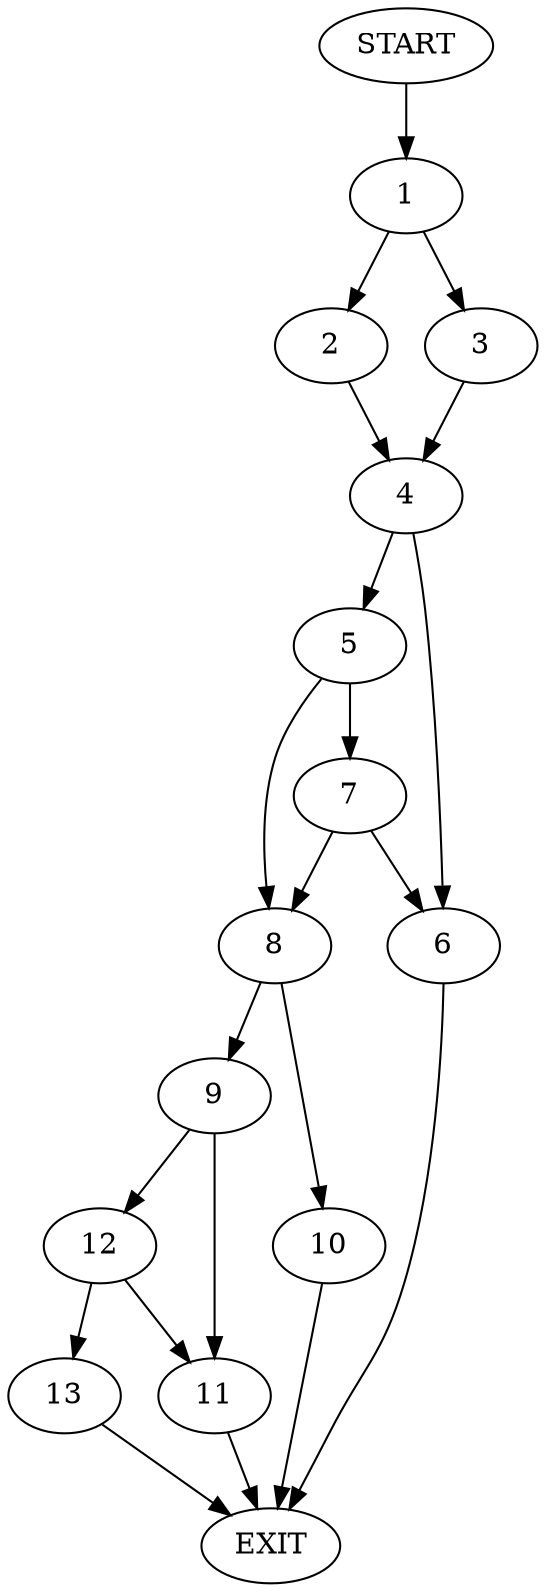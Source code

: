 digraph {
0 [label="START"]
14 [label="EXIT"]
0 -> 1
1 -> 2
1 -> 3
3 -> 4
2 -> 4
4 -> 5
4 -> 6
5 -> 7
5 -> 8
6 -> 14
7 -> 8
7 -> 6
8 -> 9
8 -> 10
9 -> 11
9 -> 12
10 -> 14
12 -> 11
12 -> 13
11 -> 14
13 -> 14
}
